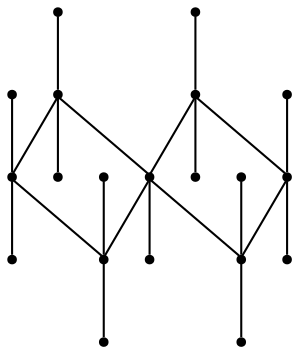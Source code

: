 graph {
  node [shape=point,comment="{\"directed\":false,\"doi\":\"10.1007/978-3-030-04414-5_28\",\"figure\":\"5 (1)\"}"]

  v0 [pos="1446.7273386819838,1366.8349372291973"]
  v1 [pos="1352.3269624233085,1240.9686120055476"]
  v2 [pos="1446.7263848557184,1335.367831325268"]
  v3 [pos="1446.7263848557186,1398.305190721226"]
  v4 [pos="1352.3269624233085,1492.7024388241566"]
  v5 [pos="1257.9264589877973,1366.8349372291973"]
  v6 [pos="1383.7943585995017,1240.9717277998282"]
  v7 [pos="1320.8614103112282,1240.9717277998284"]
  v8 [pos="1383.7943585995017,1492.7024388241566"]
  v9 [pos="1320.8614103112284,1492.7024388241566"]
  v10 [pos="1289.3940459292437,1366.8359546314114"]
  v11 [pos="1163.5238571345024,1240.9686120055476"]
  v12 [pos="1163.5238571345024,1492.7024388241566"]
  v13 [pos="1069.1276618142904,1366.8349372291973"]
  v14 [pos="1194.9945917026248,1240.9717277998284"]
  v15 [pos="1132.0605306170419,1240.9717277998282"]
  v16 [pos="1194.9945917026248,1492.7024388241566"]
  v17 [pos="1132.0605306170419,1492.7024388241566"]
  v18 [pos="1069.1275823287683,1335.367831325268"]
  v19 [pos="1069.127582328768,1398.305190721226"]

  v0 -- v1 [id="-1",pos="1446.7273386819838,1366.8349372291973 1352.3269624233085,1240.9686120055476 1352.3269624233085,1240.9686120055476 1352.3269624233085,1240.9686120055476"]
  v19 -- v13 [id="-2",pos="1069.127582328768,1398.305190721226 1069.1276618142904,1366.8349372291973 1069.1276618142904,1366.8349372291973 1069.1276618142904,1366.8349372291973"]
  v13 -- v18 [id="-3",pos="1069.1276618142904,1366.8349372291973 1069.1275823287683,1335.367831325268 1069.1275823287683,1335.367831325268 1069.1275823287683,1335.367831325268"]
  v13 -- v11 [id="-4",pos="1069.1276618142904,1366.8349372291973 1163.5238571345024,1240.9686120055476 1163.5238571345024,1240.9686120055476 1163.5238571345024,1240.9686120055476"]
  v17 -- v12 [id="-5",pos="1132.0605306170419,1492.7024388241566 1163.5238571345024,1492.7024388241566 1163.5238571345024,1492.7024388241566 1163.5238571345024,1492.7024388241566"]
  v12 -- v16 [id="-6",pos="1163.5238571345024,1492.7024388241566 1194.9945917026248,1492.7024388241566 1194.9945917026248,1492.7024388241566 1194.9945917026248,1492.7024388241566"]
  v15 -- v11 [id="-7",pos="1132.0605306170419,1240.9717277998282 1163.5238571345024,1240.9686120055476 1163.5238571345024,1240.9686120055476 1163.5238571345024,1240.9686120055476"]
  v11 -- v14 [id="-8",pos="1163.5238571345024,1240.9686120055476 1194.9945917026248,1240.9717277998284 1194.9945917026248,1240.9717277998284 1194.9945917026248,1240.9717277998284"]
  v12 -- v5 [id="-9",pos="1163.5238571345024,1492.7024388241566 1257.9264589877973,1366.8349372291973 1257.9264589877973,1366.8349372291973 1257.9264589877973,1366.8349372291973"]
  v12 -- v13 [id="-10",pos="1163.5238571345024,1492.7024388241566 1069.1276618142904,1366.8349372291973 1069.1276618142904,1366.8349372291973 1069.1276618142904,1366.8349372291973"]
  v5 -- v1 [id="-11",pos="1257.9264589877973,1366.8349372291973 1352.3269624233085,1240.9686120055476 1352.3269624233085,1240.9686120055476 1352.3269624233085,1240.9686120055476"]
  v5 -- v11 [id="-12",pos="1257.9264589877973,1366.8349372291973 1163.5238571345024,1240.9686120055476 1163.5238571345024,1240.9686120055476 1163.5238571345024,1240.9686120055476"]
  v5 -- v10 [id="-13",pos="1257.9264589877973,1366.8349372291973 1289.3940459292437,1366.8359546314114 1289.3940459292437,1366.8359546314114 1289.3940459292437,1366.8359546314114"]
  v9 -- v4 [id="-14",pos="1320.8614103112284,1492.7024388241566 1352.3269624233085,1492.7024388241566 1352.3269624233085,1492.7024388241566 1352.3269624233085,1492.7024388241566"]
  v4 -- v8 [id="-15",pos="1352.3269624233085,1492.7024388241566 1383.7943585995017,1492.7024388241566 1383.7943585995017,1492.7024388241566 1383.7943585995017,1492.7024388241566"]
  v7 -- v1 [id="-16",pos="1320.8614103112282,1240.9717277998284 1352.3269624233085,1240.9686120055476 1352.3269624233085,1240.9686120055476 1352.3269624233085,1240.9686120055476"]
  v1 -- v6 [id="-17",pos="1352.3269624233085,1240.9686120055476 1383.7943585995017,1240.9717277998282 1383.7943585995017,1240.9717277998282 1383.7943585995017,1240.9717277998282"]
  v4 -- v0 [id="-18",pos="1352.3269624233085,1492.7024388241566 1446.7273386819838,1366.8349372291973 1446.7273386819838,1366.8349372291973 1446.7273386819838,1366.8349372291973"]
  v4 -- v5 [id="-19",pos="1352.3269624233085,1492.7024388241566 1257.9264589877973,1366.8349372291973 1257.9264589877973,1366.8349372291973 1257.9264589877973,1366.8349372291973"]
  v3 -- v0 [id="-20",pos="1446.7263848557186,1398.305190721226 1446.7273386819838,1366.8349372291973 1446.7273386819838,1366.8349372291973 1446.7273386819838,1366.8349372291973"]
  v0 -- v2 [id="-21",pos="1446.7273386819838,1366.8349372291973 1446.7263848557184,1335.367831325268 1446.7263848557184,1335.367831325268 1446.7263848557184,1335.367831325268"]
}